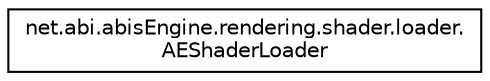 digraph "Graphical Class Hierarchy"
{
 // LATEX_PDF_SIZE
  edge [fontname="Helvetica",fontsize="10",labelfontname="Helvetica",labelfontsize="10"];
  node [fontname="Helvetica",fontsize="10",shape=record];
  rankdir="LR";
  Node0 [label="net.abi.abisEngine.rendering.shader.loader.\lAEShaderLoader",height=0.2,width=0.4,color="black", fillcolor="white", style="filled",URL="$d3/df7/classnet_1_1abi_1_1abis_engine_1_1rendering_1_1shader_1_1loader_1_1_a_e_shader_loader.html",tooltip=" "];
}

